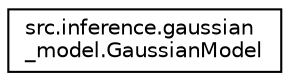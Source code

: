 digraph "Graphical Class Hierarchy"
{
 // LATEX_PDF_SIZE
  edge [fontname="Helvetica",fontsize="10",labelfontname="Helvetica",labelfontsize="10"];
  node [fontname="Helvetica",fontsize="10",shape=record];
  rankdir="LR";
  Node0 [label="src.inference.gaussian\l_model.GaussianModel",height=0.2,width=0.4,color="black", fillcolor="white", style="filled",URL="$classsrc_1_1inference_1_1gaussian__model_1_1GaussianModel.html",tooltip=" "];
}
